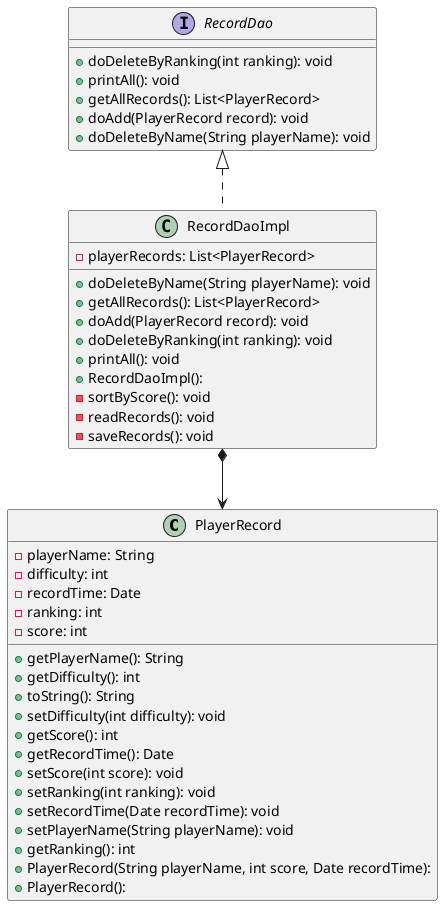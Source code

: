 @startuml

class PlayerRecord {
  - playerName: String
  - difficulty: int
  - recordTime: Date
  - ranking: int
  - score: int
  + getPlayerName(): String
  + getDifficulty(): int
  + toString(): String
  + setDifficulty(int difficulty): void
  + getScore(): int
  + getRecordTime(): Date
  + setScore(int score): void
  + setRanking(int ranking): void
  + setRecordTime(Date recordTime): void
  + setPlayerName(String playerName): void
  + getRanking(): int
  + PlayerRecord(String playerName, int score, Date recordTime):
  + PlayerRecord(): 
}
interface RecordDao {
  + doDeleteByRanking(int ranking): void
  + printAll(): void
  + getAllRecords(): List<PlayerRecord>
  + doAdd(PlayerRecord record): void
  + doDeleteByName(String playerName): void
}
class RecordDaoImpl {
  - playerRecords: List<PlayerRecord>
  + doDeleteByName(String playerName): void
  + getAllRecords(): List<PlayerRecord>
  + doAdd(PlayerRecord record): void
  + doDeleteByRanking(int ranking): void
  + printAll(): void
  + RecordDaoImpl():
  - sortByScore(): void
  - readRecords(): void
  - saveRecords(): void
}

RecordDaoImpl  *-->  PlayerRecord
RecordDao  <|.. RecordDaoImpl
@enduml
